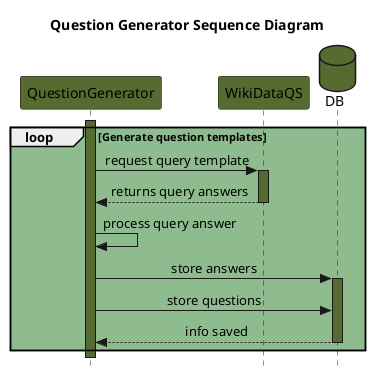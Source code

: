 @startuml question generator
title Question Generator Sequence Diagram
participant QuestionGenerator #darkolivegreen
participant WikiDataQS #darkolivegreen
database DB #darkolivegreen
skinparam Style strictuml
skinparam SequenceMessageAlignment center

loop #darkseagreen Generate question templates
activate QuestionGenerator #darkolivegreen
QuestionGenerator -> WikiDataQS  : request query template
activate WikiDataQS #darkolivegreen
QuestionGenerator <-- WikiDataQS  : returns query answers
deactivate WikiDataQS
QuestionGenerator -> QuestionGenerator  : process query answer
QuestionGenerator -> DB  : store answers
activate DB #darkolivegreen
QuestionGenerator -> DB  : store questions
DB --> QuestionGenerator  :  info saved
deactivate DB
end loop

deactivate QuestionGenerator
@enduml